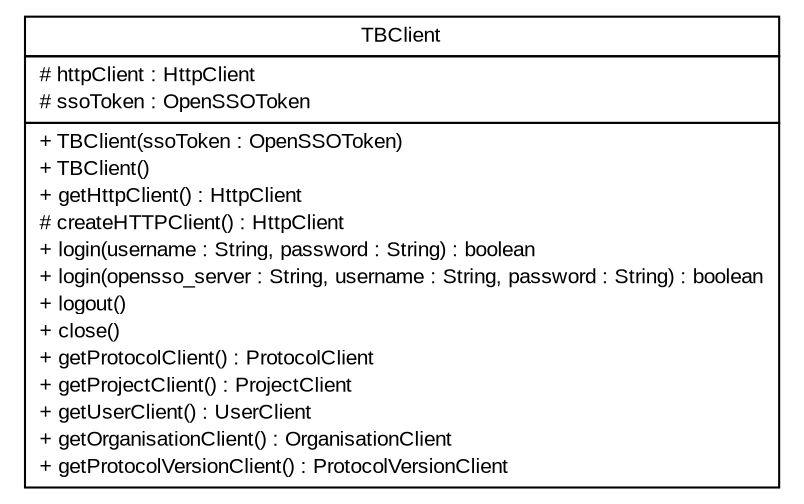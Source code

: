 #!/usr/local/bin/dot
#
# Class diagram 
# Generated by UmlGraph version 4.6 (http://www.spinellis.gr/sw/umlgraph)
#

digraph G {
	edge [fontname="arial",fontsize=10,labelfontname="arial",labelfontsize=10];
	node [fontname="arial",fontsize=10,shape=plaintext];
	// net.toxbank.client.TBClient
	c21 [label=<<table border="0" cellborder="1" cellspacing="0" cellpadding="2" port="p" href="./TBClient.html">
		<tr><td><table border="0" cellspacing="0" cellpadding="1">
			<tr><td> TBClient </td></tr>
		</table></td></tr>
		<tr><td><table border="0" cellspacing="0" cellpadding="1">
			<tr><td align="left"> # httpClient : HttpClient </td></tr>
			<tr><td align="left"> # ssoToken : OpenSSOToken </td></tr>
		</table></td></tr>
		<tr><td><table border="0" cellspacing="0" cellpadding="1">
			<tr><td align="left"> + TBClient(ssoToken : OpenSSOToken) </td></tr>
			<tr><td align="left"> + TBClient() </td></tr>
			<tr><td align="left"> + getHttpClient() : HttpClient </td></tr>
			<tr><td align="left"> # createHTTPClient() : HttpClient </td></tr>
			<tr><td align="left"> + login(username : String, password : String) : boolean </td></tr>
			<tr><td align="left"> + login(opensso_server : String, username : String, password : String) : boolean </td></tr>
			<tr><td align="left"> + logout() </td></tr>
			<tr><td align="left"> + close() </td></tr>
			<tr><td align="left"> + getProtocolClient() : ProtocolClient </td></tr>
			<tr><td align="left"> + getProjectClient() : ProjectClient </td></tr>
			<tr><td align="left"> + getUserClient() : UserClient </td></tr>
			<tr><td align="left"> + getOrganisationClient() : OrganisationClient </td></tr>
			<tr><td align="left"> + getProtocolVersionClient() : ProtocolVersionClient </td></tr>
		</table></td></tr>
		</table>>, fontname="arial", fontcolor="black", fontsize=10.0];
}

